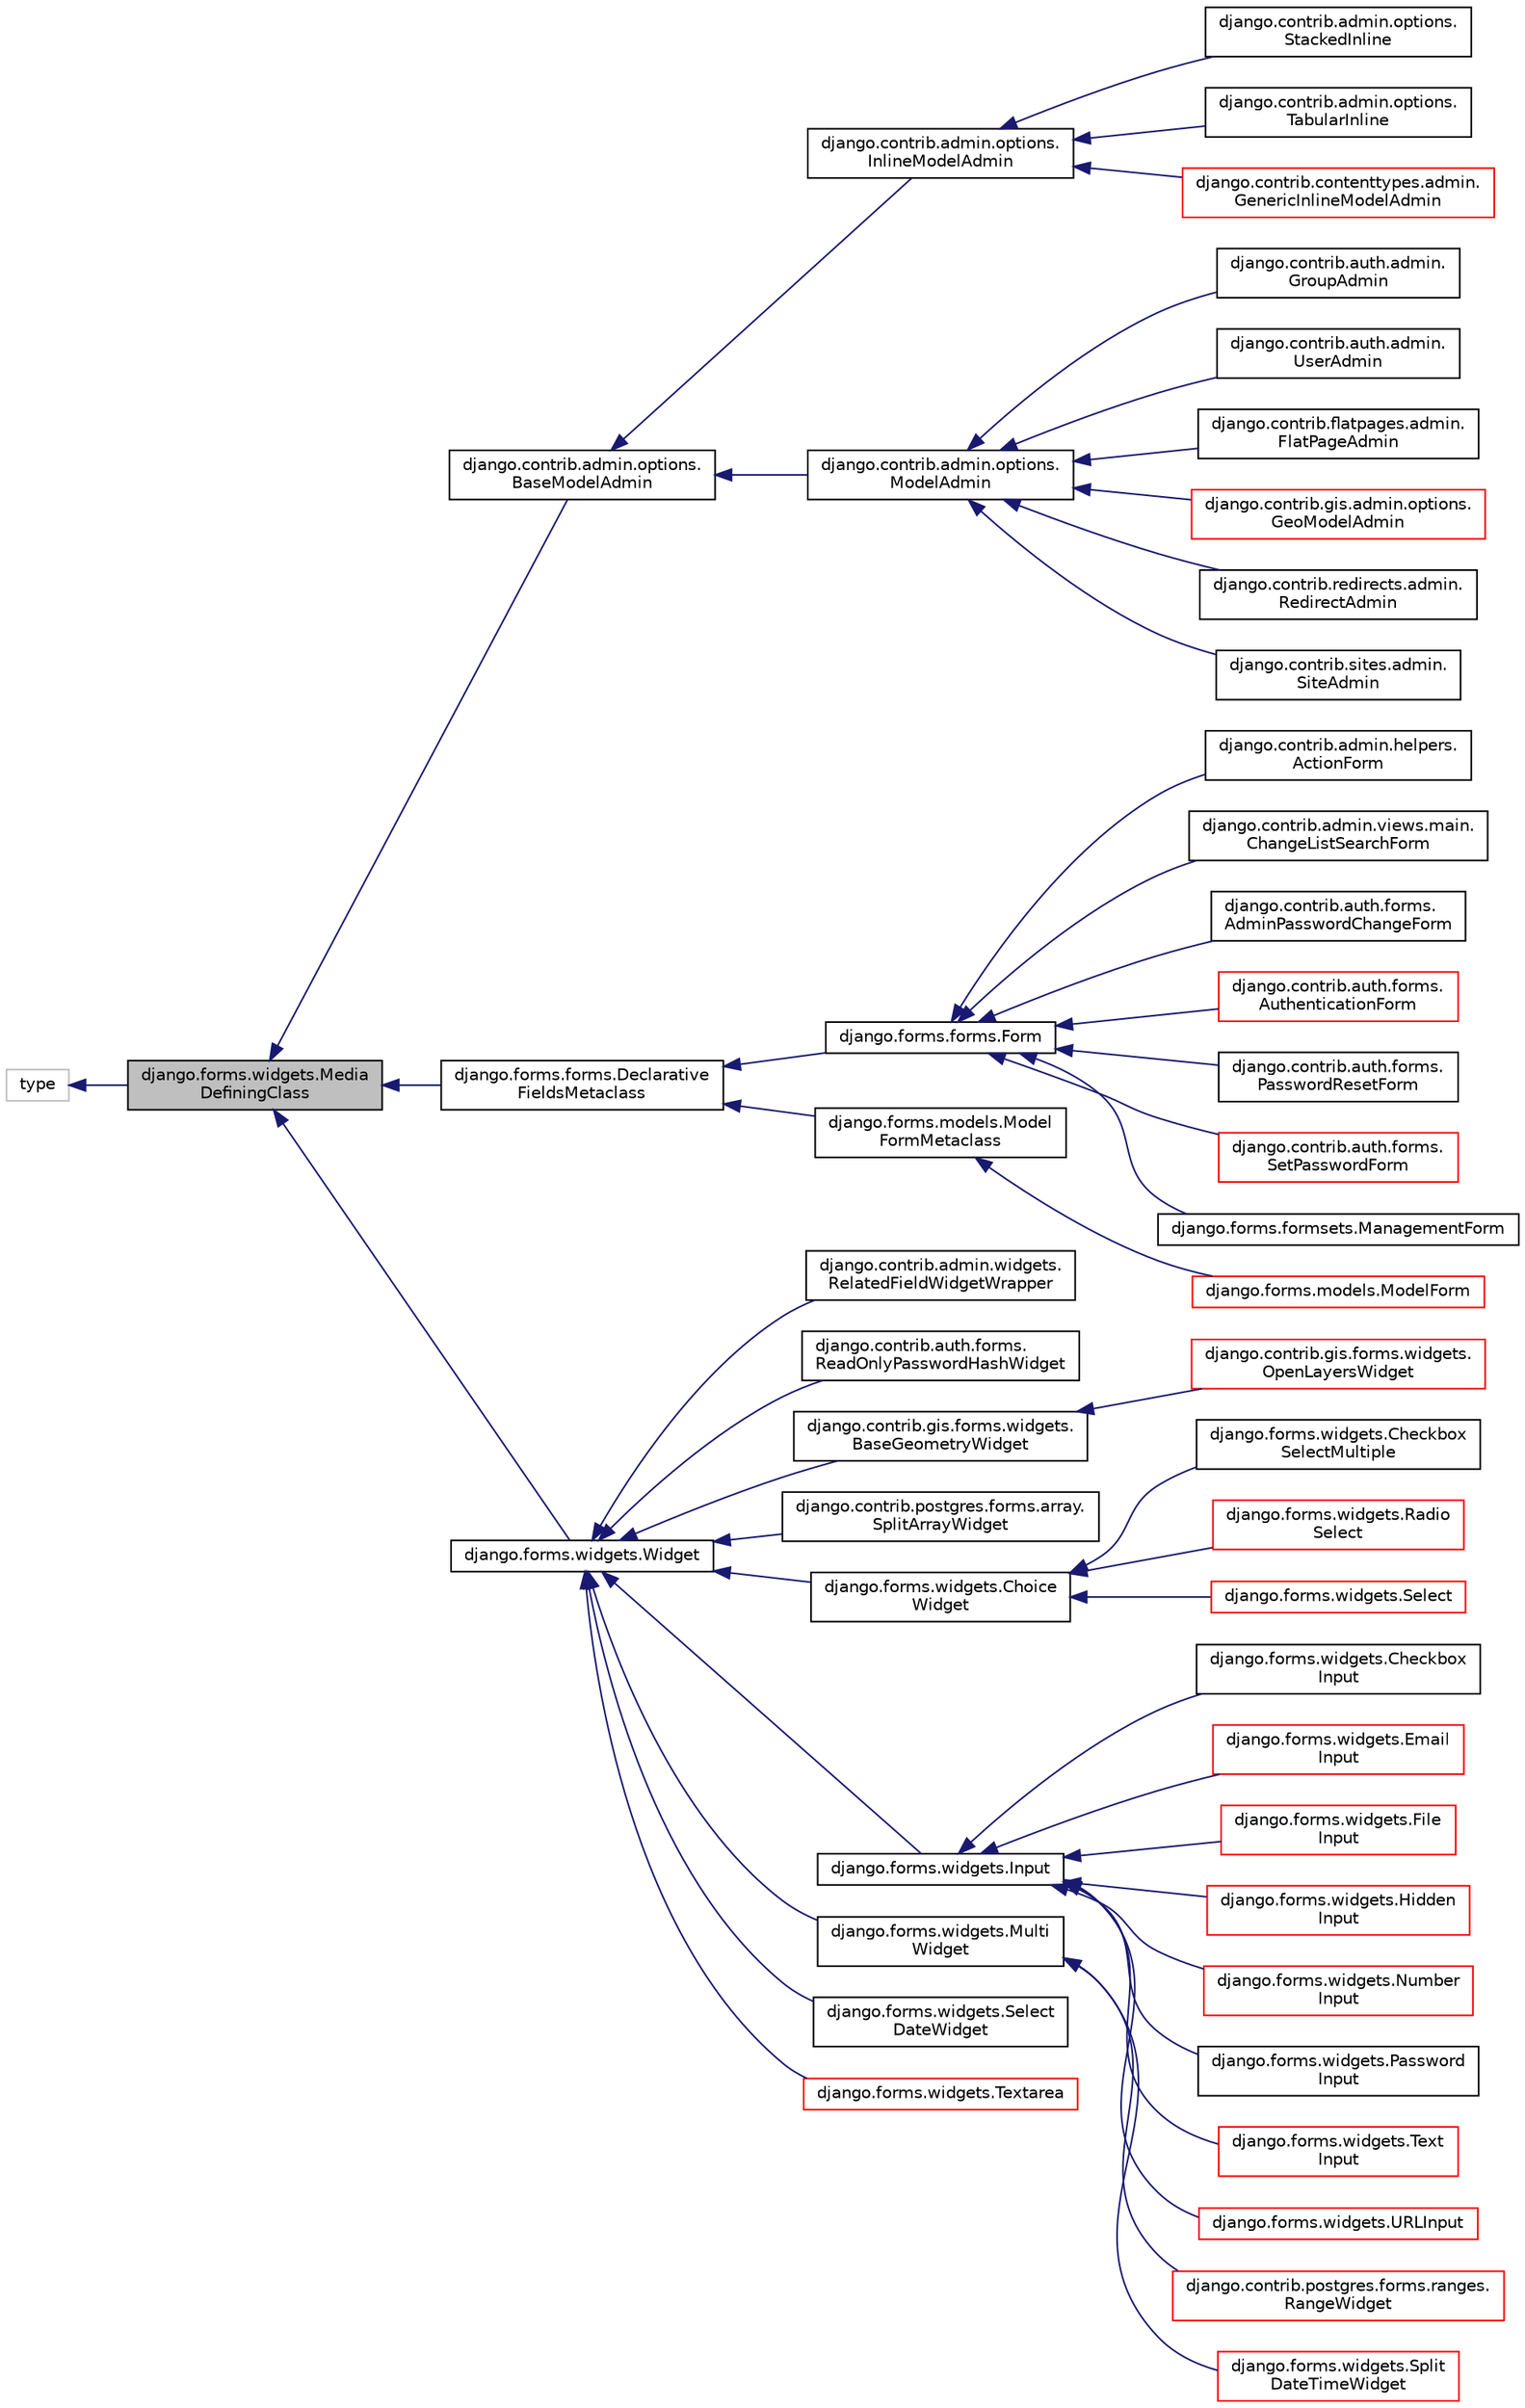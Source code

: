 digraph "django.forms.widgets.MediaDefiningClass"
{
 // LATEX_PDF_SIZE
  edge [fontname="Helvetica",fontsize="10",labelfontname="Helvetica",labelfontsize="10"];
  node [fontname="Helvetica",fontsize="10",shape=record];
  rankdir="LR";
  Node1 [label="django.forms.widgets.Media\lDefiningClass",height=0.2,width=0.4,color="black", fillcolor="grey75", style="filled", fontcolor="black",tooltip=" "];
  Node2 -> Node1 [dir="back",color="midnightblue",fontsize="10",style="solid",fontname="Helvetica"];
  Node2 [label="type",height=0.2,width=0.4,color="grey75", fillcolor="white", style="filled",tooltip=" "];
  Node1 -> Node3 [dir="back",color="midnightblue",fontsize="10",style="solid",fontname="Helvetica"];
  Node3 [label="django.contrib.admin.options.\lBaseModelAdmin",height=0.2,width=0.4,color="black", fillcolor="white", style="filled",URL="$classdjango_1_1contrib_1_1admin_1_1options_1_1_base_model_admin.html",tooltip=" "];
  Node3 -> Node4 [dir="back",color="midnightblue",fontsize="10",style="solid",fontname="Helvetica"];
  Node4 [label="django.contrib.admin.options.\lInlineModelAdmin",height=0.2,width=0.4,color="black", fillcolor="white", style="filled",URL="$classdjango_1_1contrib_1_1admin_1_1options_1_1_inline_model_admin.html",tooltip=" "];
  Node4 -> Node5 [dir="back",color="midnightblue",fontsize="10",style="solid",fontname="Helvetica"];
  Node5 [label="django.contrib.admin.options.\lStackedInline",height=0.2,width=0.4,color="black", fillcolor="white", style="filled",URL="$classdjango_1_1contrib_1_1admin_1_1options_1_1_stacked_inline.html",tooltip=" "];
  Node4 -> Node6 [dir="back",color="midnightblue",fontsize="10",style="solid",fontname="Helvetica"];
  Node6 [label="django.contrib.admin.options.\lTabularInline",height=0.2,width=0.4,color="black", fillcolor="white", style="filled",URL="$classdjango_1_1contrib_1_1admin_1_1options_1_1_tabular_inline.html",tooltip=" "];
  Node4 -> Node7 [dir="back",color="midnightblue",fontsize="10",style="solid",fontname="Helvetica"];
  Node7 [label="django.contrib.contenttypes.admin.\lGenericInlineModelAdmin",height=0.2,width=0.4,color="red", fillcolor="white", style="filled",URL="$classdjango_1_1contrib_1_1contenttypes_1_1admin_1_1_generic_inline_model_admin.html",tooltip=" "];
  Node3 -> Node10 [dir="back",color="midnightblue",fontsize="10",style="solid",fontname="Helvetica"];
  Node10 [label="django.contrib.admin.options.\lModelAdmin",height=0.2,width=0.4,color="black", fillcolor="white", style="filled",URL="$classdjango_1_1contrib_1_1admin_1_1options_1_1_model_admin.html",tooltip=" "];
  Node10 -> Node11 [dir="back",color="midnightblue",fontsize="10",style="solid",fontname="Helvetica"];
  Node11 [label="django.contrib.auth.admin.\lGroupAdmin",height=0.2,width=0.4,color="black", fillcolor="white", style="filled",URL="$classdjango_1_1contrib_1_1auth_1_1admin_1_1_group_admin.html",tooltip=" "];
  Node10 -> Node12 [dir="back",color="midnightblue",fontsize="10",style="solid",fontname="Helvetica"];
  Node12 [label="django.contrib.auth.admin.\lUserAdmin",height=0.2,width=0.4,color="black", fillcolor="white", style="filled",URL="$classdjango_1_1contrib_1_1auth_1_1admin_1_1_user_admin.html",tooltip=" "];
  Node10 -> Node13 [dir="back",color="midnightblue",fontsize="10",style="solid",fontname="Helvetica"];
  Node13 [label="django.contrib.flatpages.admin.\lFlatPageAdmin",height=0.2,width=0.4,color="black", fillcolor="white", style="filled",URL="$classdjango_1_1contrib_1_1flatpages_1_1admin_1_1_flat_page_admin.html",tooltip=" "];
  Node10 -> Node14 [dir="back",color="midnightblue",fontsize="10",style="solid",fontname="Helvetica"];
  Node14 [label="django.contrib.gis.admin.options.\lGeoModelAdmin",height=0.2,width=0.4,color="red", fillcolor="white", style="filled",URL="$classdjango_1_1contrib_1_1gis_1_1admin_1_1options_1_1_geo_model_admin.html",tooltip=" "];
  Node10 -> Node16 [dir="back",color="midnightblue",fontsize="10",style="solid",fontname="Helvetica"];
  Node16 [label="django.contrib.redirects.admin.\lRedirectAdmin",height=0.2,width=0.4,color="black", fillcolor="white", style="filled",URL="$classdjango_1_1contrib_1_1redirects_1_1admin_1_1_redirect_admin.html",tooltip=" "];
  Node10 -> Node17 [dir="back",color="midnightblue",fontsize="10",style="solid",fontname="Helvetica"];
  Node17 [label="django.contrib.sites.admin.\lSiteAdmin",height=0.2,width=0.4,color="black", fillcolor="white", style="filled",URL="$classdjango_1_1contrib_1_1sites_1_1admin_1_1_site_admin.html",tooltip=" "];
  Node1 -> Node18 [dir="back",color="midnightblue",fontsize="10",style="solid",fontname="Helvetica"];
  Node18 [label="django.forms.forms.Declarative\lFieldsMetaclass",height=0.2,width=0.4,color="black", fillcolor="white", style="filled",URL="$classdjango_1_1forms_1_1forms_1_1_declarative_fields_metaclass.html",tooltip=" "];
  Node18 -> Node19 [dir="back",color="midnightblue",fontsize="10",style="solid",fontname="Helvetica"];
  Node19 [label="django.forms.forms.Form",height=0.2,width=0.4,color="black", fillcolor="white", style="filled",URL="$classdjango_1_1forms_1_1forms_1_1_form.html",tooltip=" "];
  Node19 -> Node20 [dir="back",color="midnightblue",fontsize="10",style="solid",fontname="Helvetica"];
  Node20 [label="django.contrib.admin.helpers.\lActionForm",height=0.2,width=0.4,color="black", fillcolor="white", style="filled",URL="$classdjango_1_1contrib_1_1admin_1_1helpers_1_1_action_form.html",tooltip=" "];
  Node19 -> Node21 [dir="back",color="midnightblue",fontsize="10",style="solid",fontname="Helvetica"];
  Node21 [label="django.contrib.admin.views.main.\lChangeListSearchForm",height=0.2,width=0.4,color="black", fillcolor="white", style="filled",URL="$classdjango_1_1contrib_1_1admin_1_1views_1_1main_1_1_change_list_search_form.html",tooltip=" "];
  Node19 -> Node22 [dir="back",color="midnightblue",fontsize="10",style="solid",fontname="Helvetica"];
  Node22 [label="django.contrib.auth.forms.\lAdminPasswordChangeForm",height=0.2,width=0.4,color="black", fillcolor="white", style="filled",URL="$classdjango_1_1contrib_1_1auth_1_1forms_1_1_admin_password_change_form.html",tooltip=" "];
  Node19 -> Node23 [dir="back",color="midnightblue",fontsize="10",style="solid",fontname="Helvetica"];
  Node23 [label="django.contrib.auth.forms.\lAuthenticationForm",height=0.2,width=0.4,color="red", fillcolor="white", style="filled",URL="$classdjango_1_1contrib_1_1auth_1_1forms_1_1_authentication_form.html",tooltip=" "];
  Node19 -> Node25 [dir="back",color="midnightblue",fontsize="10",style="solid",fontname="Helvetica"];
  Node25 [label="django.contrib.auth.forms.\lPasswordResetForm",height=0.2,width=0.4,color="black", fillcolor="white", style="filled",URL="$classdjango_1_1contrib_1_1auth_1_1forms_1_1_password_reset_form.html",tooltip=" "];
  Node19 -> Node26 [dir="back",color="midnightblue",fontsize="10",style="solid",fontname="Helvetica"];
  Node26 [label="django.contrib.auth.forms.\lSetPasswordForm",height=0.2,width=0.4,color="red", fillcolor="white", style="filled",URL="$classdjango_1_1contrib_1_1auth_1_1forms_1_1_set_password_form.html",tooltip=" "];
  Node19 -> Node29 [dir="back",color="midnightblue",fontsize="10",style="solid",fontname="Helvetica"];
  Node29 [label="django.forms.formsets.ManagementForm",height=0.2,width=0.4,color="black", fillcolor="white", style="filled",URL="$classdjango_1_1forms_1_1formsets_1_1_management_form.html",tooltip=" "];
  Node18 -> Node30 [dir="back",color="midnightblue",fontsize="10",style="solid",fontname="Helvetica"];
  Node30 [label="django.forms.models.Model\lFormMetaclass",height=0.2,width=0.4,color="black", fillcolor="white", style="filled",URL="$classdjango_1_1forms_1_1models_1_1_model_form_metaclass.html",tooltip=" "];
  Node30 -> Node31 [dir="back",color="midnightblue",fontsize="10",style="solid",fontname="Helvetica"];
  Node31 [label="django.forms.models.ModelForm",height=0.2,width=0.4,color="red", fillcolor="white", style="filled",URL="$classdjango_1_1forms_1_1models_1_1_model_form.html",tooltip=" "];
  Node1 -> Node37 [dir="back",color="midnightblue",fontsize="10",style="solid",fontname="Helvetica"];
  Node37 [label="django.forms.widgets.Widget",height=0.2,width=0.4,color="black", fillcolor="white", style="filled",URL="$classdjango_1_1forms_1_1widgets_1_1_widget.html",tooltip=" "];
  Node37 -> Node38 [dir="back",color="midnightblue",fontsize="10",style="solid",fontname="Helvetica"];
  Node38 [label="django.contrib.admin.widgets.\lRelatedFieldWidgetWrapper",height=0.2,width=0.4,color="black", fillcolor="white", style="filled",URL="$classdjango_1_1contrib_1_1admin_1_1widgets_1_1_related_field_widget_wrapper.html",tooltip=" "];
  Node37 -> Node39 [dir="back",color="midnightblue",fontsize="10",style="solid",fontname="Helvetica"];
  Node39 [label="django.contrib.auth.forms.\lReadOnlyPasswordHashWidget",height=0.2,width=0.4,color="black", fillcolor="white", style="filled",URL="$classdjango_1_1contrib_1_1auth_1_1forms_1_1_read_only_password_hash_widget.html",tooltip=" "];
  Node37 -> Node40 [dir="back",color="midnightblue",fontsize="10",style="solid",fontname="Helvetica"];
  Node40 [label="django.contrib.gis.forms.widgets.\lBaseGeometryWidget",height=0.2,width=0.4,color="black", fillcolor="white", style="filled",URL="$classdjango_1_1contrib_1_1gis_1_1forms_1_1widgets_1_1_base_geometry_widget.html",tooltip=" "];
  Node40 -> Node41 [dir="back",color="midnightblue",fontsize="10",style="solid",fontname="Helvetica"];
  Node41 [label="django.contrib.gis.forms.widgets.\lOpenLayersWidget",height=0.2,width=0.4,color="red", fillcolor="white", style="filled",URL="$classdjango_1_1contrib_1_1gis_1_1forms_1_1widgets_1_1_open_layers_widget.html",tooltip=" "];
  Node37 -> Node43 [dir="back",color="midnightblue",fontsize="10",style="solid",fontname="Helvetica"];
  Node43 [label="django.contrib.postgres.forms.array.\lSplitArrayWidget",height=0.2,width=0.4,color="black", fillcolor="white", style="filled",URL="$classdjango_1_1contrib_1_1postgres_1_1forms_1_1array_1_1_split_array_widget.html",tooltip=" "];
  Node37 -> Node44 [dir="back",color="midnightblue",fontsize="10",style="solid",fontname="Helvetica"];
  Node44 [label="django.forms.widgets.Choice\lWidget",height=0.2,width=0.4,color="black", fillcolor="white", style="filled",URL="$classdjango_1_1forms_1_1widgets_1_1_choice_widget.html",tooltip=" "];
  Node44 -> Node45 [dir="back",color="midnightblue",fontsize="10",style="solid",fontname="Helvetica"];
  Node45 [label="django.forms.widgets.Checkbox\lSelectMultiple",height=0.2,width=0.4,color="black", fillcolor="white", style="filled",URL="$classdjango_1_1forms_1_1widgets_1_1_checkbox_select_multiple.html",tooltip=" "];
  Node44 -> Node46 [dir="back",color="midnightblue",fontsize="10",style="solid",fontname="Helvetica"];
  Node46 [label="django.forms.widgets.Radio\lSelect",height=0.2,width=0.4,color="red", fillcolor="white", style="filled",URL="$classdjango_1_1forms_1_1widgets_1_1_radio_select.html",tooltip=" "];
  Node44 -> Node48 [dir="back",color="midnightblue",fontsize="10",style="solid",fontname="Helvetica"];
  Node48 [label="django.forms.widgets.Select",height=0.2,width=0.4,color="red", fillcolor="white", style="filled",URL="$classdjango_1_1forms_1_1widgets_1_1_select.html",tooltip=" "];
  Node37 -> Node54 [dir="back",color="midnightblue",fontsize="10",style="solid",fontname="Helvetica"];
  Node54 [label="django.forms.widgets.Input",height=0.2,width=0.4,color="black", fillcolor="white", style="filled",URL="$classdjango_1_1forms_1_1widgets_1_1_input.html",tooltip=" "];
  Node54 -> Node55 [dir="back",color="midnightblue",fontsize="10",style="solid",fontname="Helvetica"];
  Node55 [label="django.forms.widgets.Checkbox\lInput",height=0.2,width=0.4,color="black", fillcolor="white", style="filled",URL="$classdjango_1_1forms_1_1widgets_1_1_checkbox_input.html",tooltip=" "];
  Node54 -> Node56 [dir="back",color="midnightblue",fontsize="10",style="solid",fontname="Helvetica"];
  Node56 [label="django.forms.widgets.Email\lInput",height=0.2,width=0.4,color="red", fillcolor="white", style="filled",URL="$classdjango_1_1forms_1_1widgets_1_1_email_input.html",tooltip=" "];
  Node54 -> Node58 [dir="back",color="midnightblue",fontsize="10",style="solid",fontname="Helvetica"];
  Node58 [label="django.forms.widgets.File\lInput",height=0.2,width=0.4,color="red", fillcolor="white", style="filled",URL="$classdjango_1_1forms_1_1widgets_1_1_file_input.html",tooltip=" "];
  Node54 -> Node61 [dir="back",color="midnightblue",fontsize="10",style="solid",fontname="Helvetica"];
  Node61 [label="django.forms.widgets.Hidden\lInput",height=0.2,width=0.4,color="red", fillcolor="white", style="filled",URL="$classdjango_1_1forms_1_1widgets_1_1_hidden_input.html",tooltip=" "];
  Node54 -> Node63 [dir="back",color="midnightblue",fontsize="10",style="solid",fontname="Helvetica"];
  Node63 [label="django.forms.widgets.Number\lInput",height=0.2,width=0.4,color="red", fillcolor="white", style="filled",URL="$classdjango_1_1forms_1_1widgets_1_1_number_input.html",tooltip=" "];
  Node54 -> Node66 [dir="back",color="midnightblue",fontsize="10",style="solid",fontname="Helvetica"];
  Node66 [label="django.forms.widgets.Password\lInput",height=0.2,width=0.4,color="black", fillcolor="white", style="filled",URL="$classdjango_1_1forms_1_1widgets_1_1_password_input.html",tooltip=" "];
  Node54 -> Node67 [dir="back",color="midnightblue",fontsize="10",style="solid",fontname="Helvetica"];
  Node67 [label="django.forms.widgets.Text\lInput",height=0.2,width=0.4,color="red", fillcolor="white", style="filled",URL="$classdjango_1_1forms_1_1widgets_1_1_text_input.html",tooltip=" "];
  Node54 -> Node78 [dir="back",color="midnightblue",fontsize="10",style="solid",fontname="Helvetica"];
  Node78 [label="django.forms.widgets.URLInput",height=0.2,width=0.4,color="red", fillcolor="white", style="filled",URL="$classdjango_1_1forms_1_1widgets_1_1_u_r_l_input.html",tooltip=" "];
  Node37 -> Node80 [dir="back",color="midnightblue",fontsize="10",style="solid",fontname="Helvetica"];
  Node80 [label="django.forms.widgets.Multi\lWidget",height=0.2,width=0.4,color="black", fillcolor="white", style="filled",URL="$classdjango_1_1forms_1_1widgets_1_1_multi_widget.html",tooltip=" "];
  Node80 -> Node81 [dir="back",color="midnightblue",fontsize="10",style="solid",fontname="Helvetica"];
  Node81 [label="django.contrib.postgres.forms.ranges.\lRangeWidget",height=0.2,width=0.4,color="red", fillcolor="white", style="filled",URL="$classdjango_1_1contrib_1_1postgres_1_1forms_1_1ranges_1_1_range_widget.html",tooltip=" "];
  Node80 -> Node83 [dir="back",color="midnightblue",fontsize="10",style="solid",fontname="Helvetica"];
  Node83 [label="django.forms.widgets.Split\lDateTimeWidget",height=0.2,width=0.4,color="red", fillcolor="white", style="filled",URL="$classdjango_1_1forms_1_1widgets_1_1_split_date_time_widget.html",tooltip=" "];
  Node37 -> Node86 [dir="back",color="midnightblue",fontsize="10",style="solid",fontname="Helvetica"];
  Node86 [label="django.forms.widgets.Select\lDateWidget",height=0.2,width=0.4,color="black", fillcolor="white", style="filled",URL="$classdjango_1_1forms_1_1widgets_1_1_select_date_widget.html",tooltip=" "];
  Node37 -> Node87 [dir="back",color="midnightblue",fontsize="10",style="solid",fontname="Helvetica"];
  Node87 [label="django.forms.widgets.Textarea",height=0.2,width=0.4,color="red", fillcolor="white", style="filled",URL="$classdjango_1_1forms_1_1widgets_1_1_textarea.html",tooltip=" "];
}
